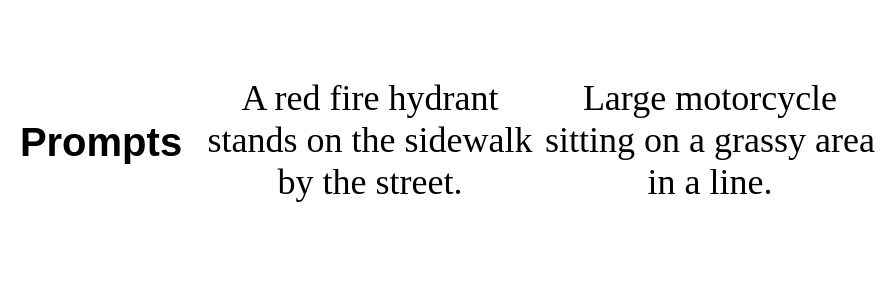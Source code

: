 <mxfile version="24.7.16">
  <diagram name="第 1 页" id="yOnX9EsY9148BAtsVj_Z">
    <mxGraphModel dx="1125" dy="716" grid="1" gridSize="10" guides="1" tooltips="1" connect="1" arrows="1" fold="1" page="1" pageScale="1" pageWidth="1654" pageHeight="1169" math="0" shadow="0">
      <root>
        <mxCell id="0" />
        <mxCell id="1" parent="0" />
        <mxCell id="KFxnTuWKlKOjK-bB09eL-1" value="&lt;font style=&quot;font-size: 20px;&quot;&gt;&lt;b&gt;Prompts&lt;/b&gt;&lt;/font&gt;" style="text;html=1;align=center;verticalAlign=middle;resizable=0;points=[];autosize=1;strokeColor=none;fillColor=none;" vertex="1" parent="1">
          <mxGeometry x="110" y="110" width="100" height="40" as="geometry" />
        </mxCell>
        <mxCell id="KFxnTuWKlKOjK-bB09eL-2" value="&lt;p style=&quot;margin: 0px; font-variant-numeric: normal; font-variant-east-asian: normal; font-variant-alternates: normal; font-size-adjust: none; font-kerning: auto; font-optical-sizing: auto; font-feature-settings: normal; font-variation-settings: normal; font-variant-position: normal; font-stretch: normal; line-height: normal; font-size: 18px;&quot; class=&quot;p1&quot;&gt;&lt;font face=&quot;Comic Sans MS&quot; style=&quot;font-size: 18px;&quot;&gt;A red fire hydrant stands on the sidewalk by the street.&lt;/font&gt;&lt;/p&gt;" style="rounded=0;whiteSpace=wrap;html=1;fontColor=default;strokeColor=none;fillColor=none;align=center;fontSize=18;" vertex="1" parent="1">
          <mxGeometry x="210" y="60" width="170" height="140" as="geometry" />
        </mxCell>
        <mxCell id="KFxnTuWKlKOjK-bB09eL-3" value="&lt;p style=&quot;margin: 0px; font-variant-numeric: normal; font-variant-east-asian: normal; font-variant-alternates: normal; font-size-adjust: none; font-kerning: auto; font-optical-sizing: auto; font-feature-settings: normal; font-variation-settings: normal; font-variant-position: normal; font-stretch: normal; line-height: normal; font-size: 18px;&quot; class=&quot;p1&quot;&gt;&lt;font face=&quot;Comic Sans MS&quot; style=&quot;font-size: 18px;&quot;&gt;Large motorcycle sitting on a grassy area in a line.&lt;/font&gt;&lt;/p&gt;" style="rounded=0;whiteSpace=wrap;html=1;fontColor=default;strokeColor=none;fillColor=none;align=center;fontSize=18;" vertex="1" parent="1">
          <mxGeometry x="380" y="60" width="170" height="140" as="geometry" />
        </mxCell>
      </root>
    </mxGraphModel>
  </diagram>
</mxfile>
